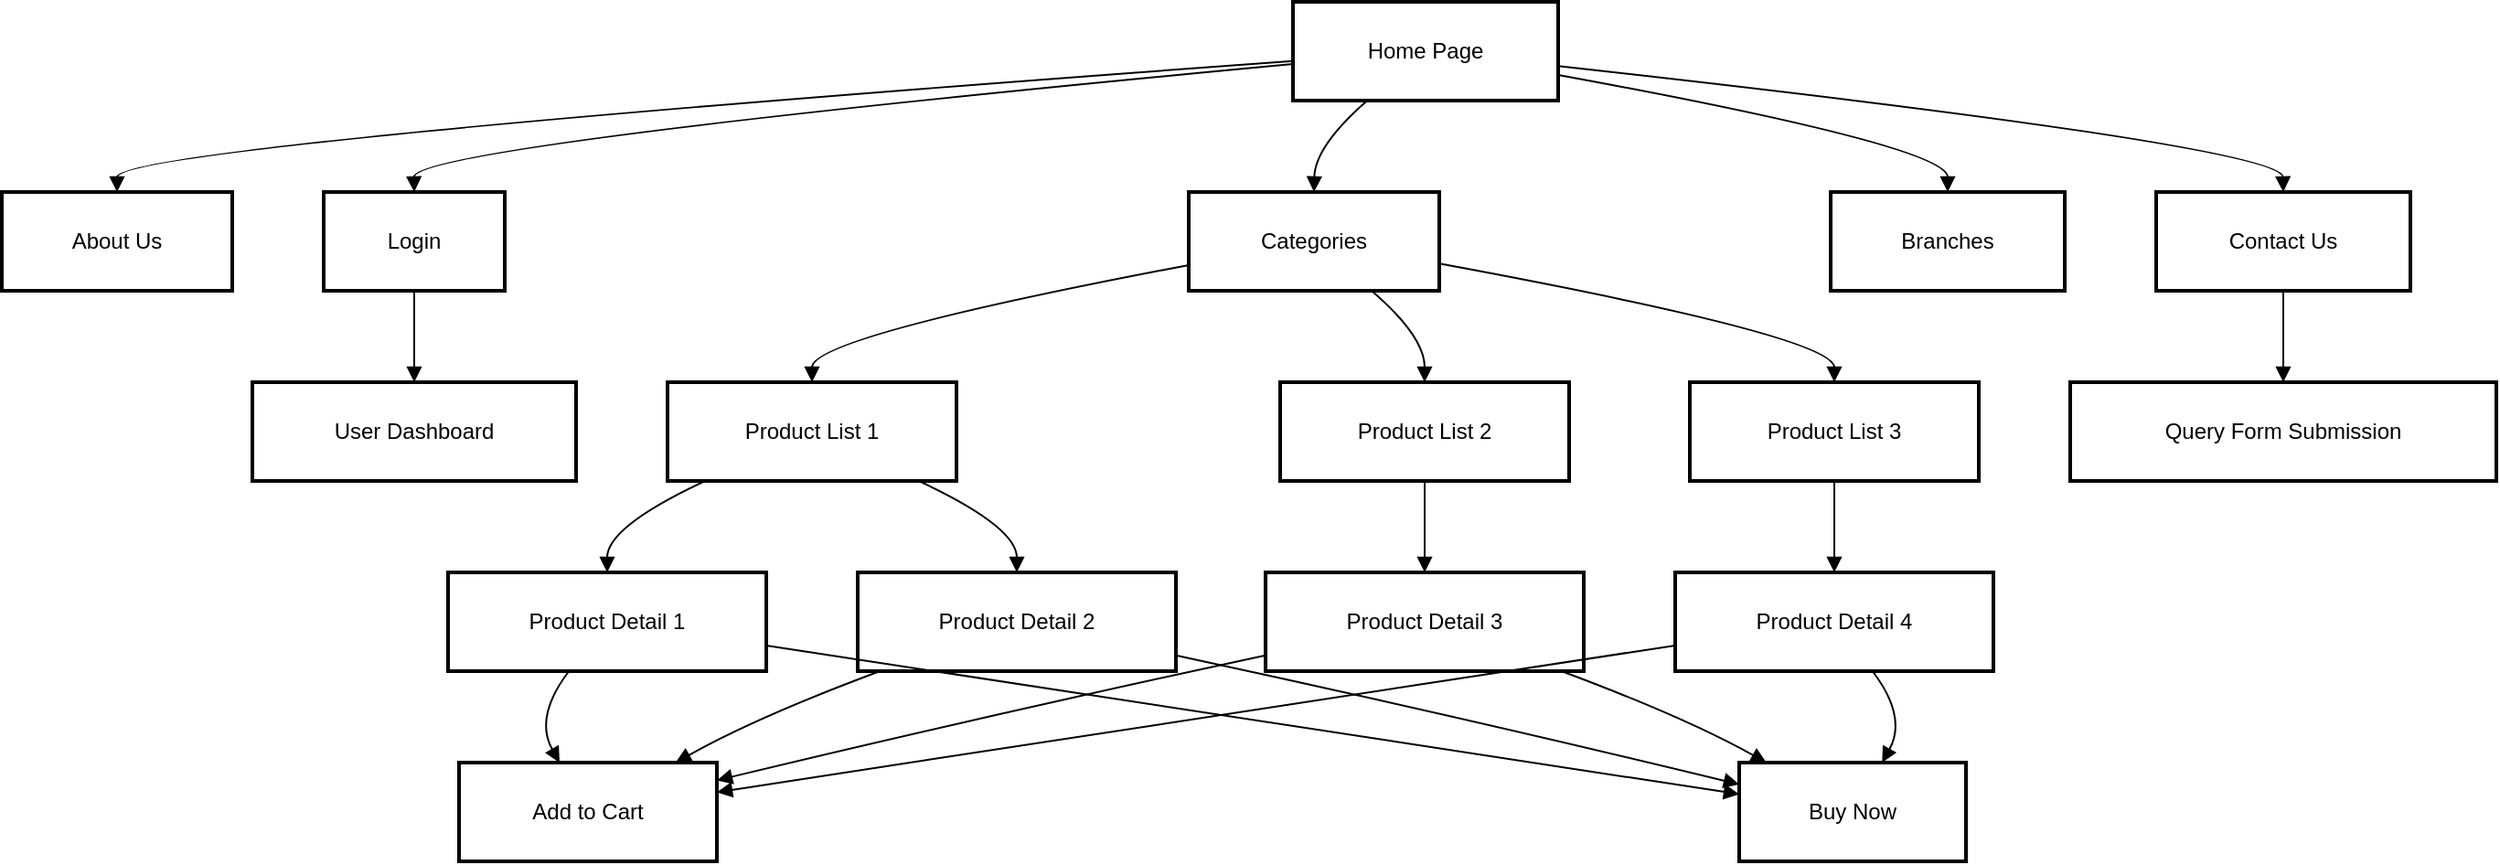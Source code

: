 <mxfile version="26.2.12">
  <diagram name="Page-1" id="STldNELfLy4meVr59-5p">
    <mxGraphModel>
      <root>
        <mxCell id="0" />
        <mxCell id="1" parent="0" />
        <mxCell id="2" value="Home Page" style="whiteSpace=wrap;strokeWidth=2;" vertex="1" parent="1">
          <mxGeometry x="714" y="8" width="145" height="54" as="geometry" />
        </mxCell>
        <mxCell id="3" value="About Us" style="whiteSpace=wrap;strokeWidth=2;" vertex="1" parent="1">
          <mxGeometry x="8" y="112" width="126" height="54" as="geometry" />
        </mxCell>
        <mxCell id="4" value="Contact Us" style="whiteSpace=wrap;strokeWidth=2;" vertex="1" parent="1">
          <mxGeometry x="1186" y="112" width="139" height="54" as="geometry" />
        </mxCell>
        <mxCell id="5" value="Login" style="whiteSpace=wrap;strokeWidth=2;" vertex="1" parent="1">
          <mxGeometry x="184" y="112" width="99" height="54" as="geometry" />
        </mxCell>
        <mxCell id="6" value="Branches" style="whiteSpace=wrap;strokeWidth=2;" vertex="1" parent="1">
          <mxGeometry x="1008" y="112" width="128" height="54" as="geometry" />
        </mxCell>
        <mxCell id="7" value="Categories" style="whiteSpace=wrap;strokeWidth=2;" vertex="1" parent="1">
          <mxGeometry x="657" y="112" width="137" height="54" as="geometry" />
        </mxCell>
        <mxCell id="8" value="User Dashboard" style="whiteSpace=wrap;strokeWidth=2;" vertex="1" parent="1">
          <mxGeometry x="145" y="216" width="177" height="54" as="geometry" />
        </mxCell>
        <mxCell id="9" value="Product List 1" style="whiteSpace=wrap;strokeWidth=2;" vertex="1" parent="1">
          <mxGeometry x="372" y="216" width="158" height="54" as="geometry" />
        </mxCell>
        <mxCell id="10" value="Product List 2" style="whiteSpace=wrap;strokeWidth=2;" vertex="1" parent="1">
          <mxGeometry x="707" y="216" width="158" height="54" as="geometry" />
        </mxCell>
        <mxCell id="11" value="Product List 3" style="whiteSpace=wrap;strokeWidth=2;" vertex="1" parent="1">
          <mxGeometry x="931" y="216" width="158" height="54" as="geometry" />
        </mxCell>
        <mxCell id="12" value="Product Detail 1" style="whiteSpace=wrap;strokeWidth=2;" vertex="1" parent="1">
          <mxGeometry x="252" y="320" width="174" height="54" as="geometry" />
        </mxCell>
        <mxCell id="13" value="Product Detail 2" style="whiteSpace=wrap;strokeWidth=2;" vertex="1" parent="1">
          <mxGeometry x="476" y="320" width="174" height="54" as="geometry" />
        </mxCell>
        <mxCell id="14" value="Product Detail 3" style="whiteSpace=wrap;strokeWidth=2;" vertex="1" parent="1">
          <mxGeometry x="699" y="320" width="174" height="54" as="geometry" />
        </mxCell>
        <mxCell id="15" value="Product Detail 4" style="whiteSpace=wrap;strokeWidth=2;" vertex="1" parent="1">
          <mxGeometry x="923" y="320" width="174" height="54" as="geometry" />
        </mxCell>
        <mxCell id="16" value="Add to Cart" style="whiteSpace=wrap;strokeWidth=2;" vertex="1" parent="1">
          <mxGeometry x="258" y="424" width="141" height="54" as="geometry" />
        </mxCell>
        <mxCell id="17" value="Buy Now" style="whiteSpace=wrap;strokeWidth=2;" vertex="1" parent="1">
          <mxGeometry x="958" y="424" width="124" height="54" as="geometry" />
        </mxCell>
        <mxCell id="18" value="Query Form Submission" style="whiteSpace=wrap;strokeWidth=2;" vertex="1" parent="1">
          <mxGeometry x="1139" y="216" width="233" height="54" as="geometry" />
        </mxCell>
        <mxCell id="19" value="" style="curved=1;startArrow=none;endArrow=block;exitX=0;exitY=0.6;entryX=0.5;entryY=0;" edge="1" parent="1" source="2" target="3">
          <mxGeometry relative="1" as="geometry">
            <Array as="points">
              <mxPoint x="71" y="87" />
            </Array>
          </mxGeometry>
        </mxCell>
        <mxCell id="20" value="" style="curved=1;startArrow=none;endArrow=block;exitX=1;exitY=0.65;entryX=0.5;entryY=0;" edge="1" parent="1" source="2" target="4">
          <mxGeometry relative="1" as="geometry">
            <Array as="points">
              <mxPoint x="1255" y="87" />
            </Array>
          </mxGeometry>
        </mxCell>
        <mxCell id="21" value="" style="curved=1;startArrow=none;endArrow=block;exitX=0;exitY=0.63;entryX=0.5;entryY=0;" edge="1" parent="1" source="2" target="5">
          <mxGeometry relative="1" as="geometry">
            <Array as="points">
              <mxPoint x="233" y="87" />
            </Array>
          </mxGeometry>
        </mxCell>
        <mxCell id="22" value="" style="curved=1;startArrow=none;endArrow=block;exitX=1;exitY=0.74;entryX=0.5;entryY=0;" edge="1" parent="1" source="2" target="6">
          <mxGeometry relative="1" as="geometry">
            <Array as="points">
              <mxPoint x="1072" y="87" />
            </Array>
          </mxGeometry>
        </mxCell>
        <mxCell id="23" value="" style="curved=1;startArrow=none;endArrow=block;exitX=0.28;exitY=1;entryX=0.5;entryY=0;" edge="1" parent="1" source="2" target="7">
          <mxGeometry relative="1" as="geometry">
            <Array as="points">
              <mxPoint x="726" y="87" />
            </Array>
          </mxGeometry>
        </mxCell>
        <mxCell id="24" value="" style="curved=1;startArrow=none;endArrow=block;exitX=0.5;exitY=1;entryX=0.5;entryY=0;" edge="1" parent="1" source="5" target="8">
          <mxGeometry relative="1" as="geometry">
            <Array as="points" />
          </mxGeometry>
        </mxCell>
        <mxCell id="25" value="" style="curved=1;startArrow=none;endArrow=block;exitX=0;exitY=0.74;entryX=0.5;entryY=0;" edge="1" parent="1" source="7" target="9">
          <mxGeometry relative="1" as="geometry">
            <Array as="points">
              <mxPoint x="451" y="191" />
            </Array>
          </mxGeometry>
        </mxCell>
        <mxCell id="26" value="" style="curved=1;startArrow=none;endArrow=block;exitX=0.73;exitY=1;entryX=0.5;entryY=0;" edge="1" parent="1" source="7" target="10">
          <mxGeometry relative="1" as="geometry">
            <Array as="points">
              <mxPoint x="786" y="191" />
            </Array>
          </mxGeometry>
        </mxCell>
        <mxCell id="27" value="" style="curved=1;startArrow=none;endArrow=block;exitX=1.01;exitY=0.73;entryX=0.5;entryY=0;" edge="1" parent="1" source="7" target="11">
          <mxGeometry relative="1" as="geometry">
            <Array as="points">
              <mxPoint x="1010" y="191" />
            </Array>
          </mxGeometry>
        </mxCell>
        <mxCell id="28" value="" style="curved=1;startArrow=none;endArrow=block;exitX=0.13;exitY=1;entryX=0.5;entryY=0;" edge="1" parent="1" source="9" target="12">
          <mxGeometry relative="1" as="geometry">
            <Array as="points">
              <mxPoint x="339" y="295" />
            </Array>
          </mxGeometry>
        </mxCell>
        <mxCell id="29" value="" style="curved=1;startArrow=none;endArrow=block;exitX=0.87;exitY=1;entryX=0.5;entryY=0;" edge="1" parent="1" source="9" target="13">
          <mxGeometry relative="1" as="geometry">
            <Array as="points">
              <mxPoint x="563" y="295" />
            </Array>
          </mxGeometry>
        </mxCell>
        <mxCell id="30" value="" style="curved=1;startArrow=none;endArrow=block;exitX=0.5;exitY=1;entryX=0.5;entryY=0;" edge="1" parent="1" source="10" target="14">
          <mxGeometry relative="1" as="geometry">
            <Array as="points" />
          </mxGeometry>
        </mxCell>
        <mxCell id="31" value="" style="curved=1;startArrow=none;endArrow=block;exitX=0.5;exitY=1;entryX=0.5;entryY=0;" edge="1" parent="1" source="11" target="15">
          <mxGeometry relative="1" as="geometry">
            <Array as="points" />
          </mxGeometry>
        </mxCell>
        <mxCell id="32" value="" style="curved=1;startArrow=none;endArrow=block;exitX=0.38;exitY=1;entryX=0.39;entryY=0;" edge="1" parent="1" source="12" target="16">
          <mxGeometry relative="1" as="geometry">
            <Array as="points">
              <mxPoint x="299" y="399" />
            </Array>
          </mxGeometry>
        </mxCell>
        <mxCell id="33" value="" style="curved=1;startArrow=none;endArrow=block;exitX=1;exitY=0.74;entryX=0;entryY=0.32;" edge="1" parent="1" source="12" target="17">
          <mxGeometry relative="1" as="geometry">
            <Array as="points">
              <mxPoint x="684" y="399" />
            </Array>
          </mxGeometry>
        </mxCell>
        <mxCell id="34" value="" style="curved=1;startArrow=none;endArrow=block;exitX=0.07;exitY=1;entryX=0.84;entryY=0;" edge="1" parent="1" source="13" target="16">
          <mxGeometry relative="1" as="geometry">
            <Array as="points">
              <mxPoint x="421" y="399" />
            </Array>
          </mxGeometry>
        </mxCell>
        <mxCell id="35" value="" style="curved=1;startArrow=none;endArrow=block;exitX=1;exitY=0.84;entryX=0;entryY=0.22;" edge="1" parent="1" source="13" target="17">
          <mxGeometry relative="1" as="geometry">
            <Array as="points">
              <mxPoint x="806" y="399" />
            </Array>
          </mxGeometry>
        </mxCell>
        <mxCell id="36" value="" style="curved=1;startArrow=none;endArrow=block;exitX=0;exitY=0.84;entryX=1;entryY=0.18;" edge="1" parent="1" source="14" target="16">
          <mxGeometry relative="1" as="geometry">
            <Array as="points">
              <mxPoint x="543" y="399" />
            </Array>
          </mxGeometry>
        </mxCell>
        <mxCell id="37" value="" style="curved=1;startArrow=none;endArrow=block;exitX=0.93;exitY=1;entryX=0.12;entryY=0;" edge="1" parent="1" source="14" target="17">
          <mxGeometry relative="1" as="geometry">
            <Array as="points">
              <mxPoint x="928" y="399" />
            </Array>
          </mxGeometry>
        </mxCell>
        <mxCell id="38" value="" style="curved=1;startArrow=none;endArrow=block;exitX=0;exitY=0.74;entryX=1;entryY=0.3;" edge="1" parent="1" source="15" target="16">
          <mxGeometry relative="1" as="geometry">
            <Array as="points">
              <mxPoint x="664" y="399" />
            </Array>
          </mxGeometry>
        </mxCell>
        <mxCell id="39" value="" style="curved=1;startArrow=none;endArrow=block;exitX=0.62;exitY=1;entryX=0.63;entryY=0;" edge="1" parent="1" source="15" target="17">
          <mxGeometry relative="1" as="geometry">
            <Array as="points">
              <mxPoint x="1050" y="399" />
            </Array>
          </mxGeometry>
        </mxCell>
        <mxCell id="40" value="" style="curved=1;startArrow=none;endArrow=block;exitX=0.5;exitY=1;entryX=0.5;entryY=0;" edge="1" parent="1" source="4" target="18">
          <mxGeometry relative="1" as="geometry">
            <Array as="points" />
          </mxGeometry>
        </mxCell>
      </root>
    </mxGraphModel>
  </diagram>
</mxfile>
